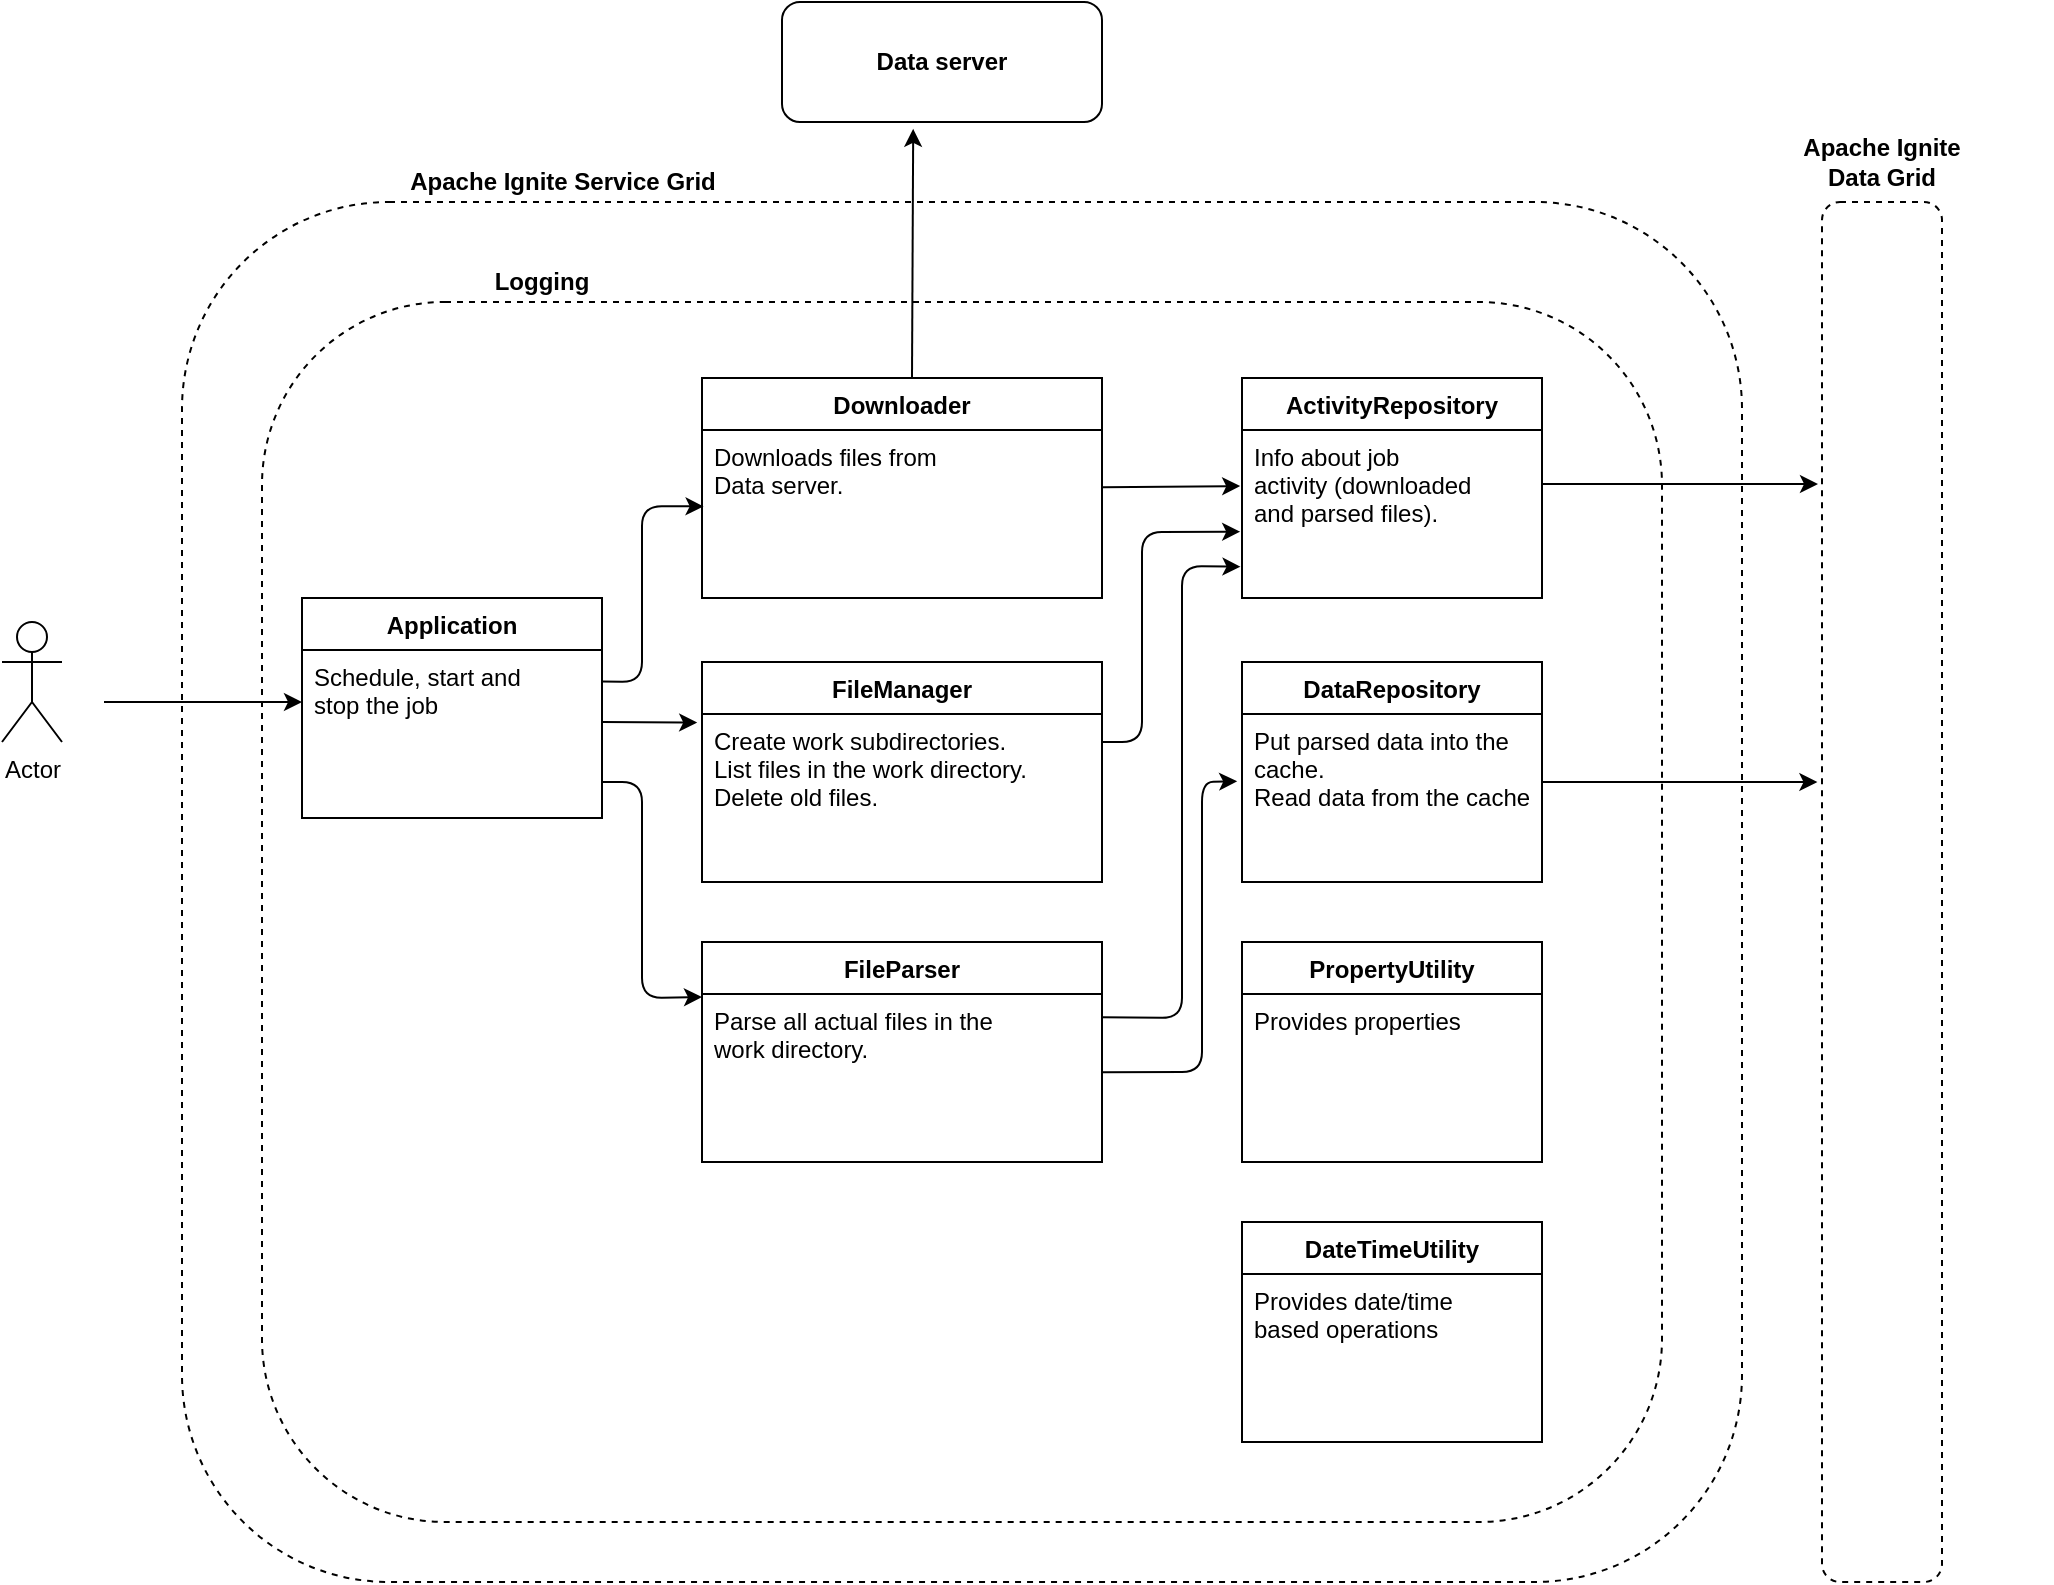 <mxfile version="13.7.5" type="device"><diagram id="C5RBs43oDa-KdzZeNtuy" name="Page-1"><mxGraphModel dx="1875" dy="1013" grid="1" gridSize="10" guides="1" tooltips="1" connect="1" arrows="1" fold="1" page="1" pageScale="1" pageWidth="827" pageHeight="1169" math="0" shadow="0"><root><mxCell id="WIyWlLk6GJQsqaUBKTNV-0"/><mxCell id="WIyWlLk6GJQsqaUBKTNV-1" parent="WIyWlLk6GJQsqaUBKTNV-0"/><mxCell id="zKgKGGC6zyN1PkFWZqHF-57" value="" style="rounded=1;whiteSpace=wrap;html=1;dashed=1;fillColor=none;" parent="WIyWlLk6GJQsqaUBKTNV-1" vertex="1"><mxGeometry x="-340" y="160" width="700" height="610" as="geometry"/></mxCell><mxCell id="zKgKGGC6zyN1PkFWZqHF-2" value="Actor" style="shape=umlActor;verticalLabelPosition=bottom;labelBackgroundColor=#ffffff;verticalAlign=top;html=1;outlineConnect=0;" parent="WIyWlLk6GJQsqaUBKTNV-1" vertex="1"><mxGeometry x="-470" y="320" width="30" height="60" as="geometry"/></mxCell><mxCell id="zKgKGGC6zyN1PkFWZqHF-4" value="" style="rounded=1;whiteSpace=wrap;html=1;dashed=1;fillColor=none;" parent="WIyWlLk6GJQsqaUBKTNV-1" vertex="1"><mxGeometry x="-380" y="110" width="780" height="690" as="geometry"/></mxCell><mxCell id="zKgKGGC6zyN1PkFWZqHF-5" value="&lt;b&gt;Apache Ignite Service Grid&lt;/b&gt;" style="text;html=1;align=center;verticalAlign=middle;resizable=0;points=[];autosize=1;" parent="WIyWlLk6GJQsqaUBKTNV-1" vertex="1"><mxGeometry x="-290" y="90" width="200" height="20" as="geometry"/></mxCell><mxCell id="zKgKGGC6zyN1PkFWZqHF-9" value="" style="endArrow=classic;html=1;entryX=0;entryY=0.5;entryDx=0;entryDy=0;" parent="WIyWlLk6GJQsqaUBKTNV-1" edge="1"><mxGeometry width="50" height="50" relative="1" as="geometry"><mxPoint x="-419" y="360" as="sourcePoint"/><mxPoint x="-320" y="360.0" as="targetPoint"/></mxGeometry></mxCell><mxCell id="zKgKGGC6zyN1PkFWZqHF-14" value="Application" style="swimlane;fontStyle=1;childLayout=stackLayout;horizontal=1;startSize=26;fillColor=none;horizontalStack=0;resizeParent=1;resizeParentMax=0;resizeLast=0;collapsible=1;marginBottom=0;" parent="WIyWlLk6GJQsqaUBKTNV-1" vertex="1"><mxGeometry x="-320" y="308" width="150" height="110" as="geometry"/></mxCell><mxCell id="zKgKGGC6zyN1PkFWZqHF-15" value="Schedule, start and &#xA;stop the job" style="text;strokeColor=none;fillColor=none;align=left;verticalAlign=top;spacingLeft=4;spacingRight=4;overflow=hidden;rotatable=0;points=[[0,0.5],[1,0.5]];portConstraint=eastwest;" parent="zKgKGGC6zyN1PkFWZqHF-14" vertex="1"><mxGeometry y="26" width="150" height="84" as="geometry"/></mxCell><mxCell id="zKgKGGC6zyN1PkFWZqHF-16" value="Downloader" style="swimlane;fontStyle=1;childLayout=stackLayout;horizontal=1;startSize=26;fillColor=none;horizontalStack=0;resizeParent=1;resizeParentMax=0;resizeLast=0;collapsible=1;marginBottom=0;" parent="WIyWlLk6GJQsqaUBKTNV-1" vertex="1"><mxGeometry x="-120" y="198" width="200" height="110" as="geometry"/></mxCell><mxCell id="zKgKGGC6zyN1PkFWZqHF-17" value="Downloads files from &#xA;Data server.&#xA;" style="text;strokeColor=none;fillColor=none;align=left;verticalAlign=top;spacingLeft=4;spacingRight=4;overflow=hidden;rotatable=0;points=[[0,0.5],[1,0.5]];portConstraint=eastwest;" parent="zKgKGGC6zyN1PkFWZqHF-16" vertex="1"><mxGeometry y="26" width="200" height="84" as="geometry"/></mxCell><mxCell id="zKgKGGC6zyN1PkFWZqHF-18" value="FileManager" style="swimlane;fontStyle=1;childLayout=stackLayout;horizontal=1;startSize=26;fillColor=none;horizontalStack=0;resizeParent=1;resizeParentMax=0;resizeLast=0;collapsible=1;marginBottom=0;" parent="WIyWlLk6GJQsqaUBKTNV-1" vertex="1"><mxGeometry x="-120" y="340" width="200" height="110" as="geometry"/></mxCell><mxCell id="zKgKGGC6zyN1PkFWZqHF-8" value="" style="endArrow=classic;html=1;entryX=0.004;entryY=0.455;entryDx=0;entryDy=0;entryPerimeter=0;" parent="zKgKGGC6zyN1PkFWZqHF-18" target="zKgKGGC6zyN1PkFWZqHF-17" edge="1"><mxGeometry width="50" height="50" relative="1" as="geometry"><mxPoint x="-50" y="9.76" as="sourcePoint"/><mxPoint x="40.48" y="10.08" as="targetPoint"/><Array as="points"><mxPoint x="-30" y="10"/><mxPoint x="-30" y="-78"/></Array></mxGeometry></mxCell><mxCell id="zKgKGGC6zyN1PkFWZqHF-19" value="Create work subdirectories.&#xA;List files in the work directory.&#xA;Delete old files.&#xA;" style="text;strokeColor=none;fillColor=none;align=left;verticalAlign=top;spacingLeft=4;spacingRight=4;overflow=hidden;rotatable=0;points=[[0,0.5],[1,0.5]];portConstraint=eastwest;" parent="zKgKGGC6zyN1PkFWZqHF-18" vertex="1"><mxGeometry y="26" width="200" height="84" as="geometry"/></mxCell><mxCell id="zKgKGGC6zyN1PkFWZqHF-22" value="" style="endArrow=classic;html=1;entryX=-0.012;entryY=0.051;entryDx=0;entryDy=0;entryPerimeter=0;" parent="zKgKGGC6zyN1PkFWZqHF-18" target="zKgKGGC6zyN1PkFWZqHF-19" edge="1"><mxGeometry width="50" height="50" relative="1" as="geometry"><mxPoint x="-50" y="30" as="sourcePoint"/><mxPoint x="40.48" y="30.32" as="targetPoint"/></mxGeometry></mxCell><mxCell id="zKgKGGC6zyN1PkFWZqHF-23" value="" style="endArrow=classic;html=1;entryX=0;entryY=0.25;entryDx=0;entryDy=0;" parent="zKgKGGC6zyN1PkFWZqHF-18" target="zKgKGGC6zyN1PkFWZqHF-20" edge="1"><mxGeometry width="50" height="50" relative="1" as="geometry"><mxPoint x="-50" y="60" as="sourcePoint"/><mxPoint x="40.48" y="60.32" as="targetPoint"/><Array as="points"><mxPoint x="-30" y="60"/><mxPoint x="-30" y="168"/></Array></mxGeometry></mxCell><mxCell id="zKgKGGC6zyN1PkFWZqHF-20" value="FileParser" style="swimlane;fontStyle=1;childLayout=stackLayout;horizontal=1;startSize=26;fillColor=none;horizontalStack=0;resizeParent=1;resizeParentMax=0;resizeLast=0;collapsible=1;marginBottom=0;" parent="WIyWlLk6GJQsqaUBKTNV-1" vertex="1"><mxGeometry x="-120" y="480" width="200" height="110" as="geometry"/></mxCell><mxCell id="zKgKGGC6zyN1PkFWZqHF-21" value="Parse all actual files in the&#xA; work directory." style="text;strokeColor=none;fillColor=none;align=left;verticalAlign=top;spacingLeft=4;spacingRight=4;overflow=hidden;rotatable=0;points=[[0,0.5],[1,0.5]];portConstraint=eastwest;" parent="zKgKGGC6zyN1PkFWZqHF-20" vertex="1"><mxGeometry y="26" width="200" height="84" as="geometry"/></mxCell><mxCell id="zKgKGGC6zyN1PkFWZqHF-26" value="DataRepository" style="swimlane;fontStyle=1;childLayout=stackLayout;horizontal=1;startSize=26;fillColor=none;horizontalStack=0;resizeParent=1;resizeParentMax=0;resizeLast=0;collapsible=1;marginBottom=0;" parent="WIyWlLk6GJQsqaUBKTNV-1" vertex="1"><mxGeometry x="150" y="340" width="150" height="110" as="geometry"/></mxCell><mxCell id="zKgKGGC6zyN1PkFWZqHF-27" value="Put parsed data into the &#xA;cache.&#xA;Read data from the cache.&#xA;&#xA;" style="text;strokeColor=none;fillColor=none;align=left;verticalAlign=top;spacingLeft=4;spacingRight=4;overflow=hidden;rotatable=0;points=[[0,0.5],[1,0.5]];portConstraint=eastwest;" parent="zKgKGGC6zyN1PkFWZqHF-26" vertex="1"><mxGeometry y="26" width="150" height="84" as="geometry"/></mxCell><mxCell id="zKgKGGC6zyN1PkFWZqHF-24" value="ActivityRepository" style="swimlane;fontStyle=1;childLayout=stackLayout;horizontal=1;startSize=26;fillColor=none;horizontalStack=0;resizeParent=1;resizeParentMax=0;resizeLast=0;collapsible=1;marginBottom=0;" parent="WIyWlLk6GJQsqaUBKTNV-1" vertex="1"><mxGeometry x="150" y="198" width="150" height="110" as="geometry"/></mxCell><mxCell id="zKgKGGC6zyN1PkFWZqHF-25" value="Info about job&#xA;activity (downloaded &#xA;and parsed files).&#xA;" style="text;strokeColor=none;fillColor=none;align=left;verticalAlign=top;spacingLeft=4;spacingRight=4;overflow=hidden;rotatable=0;points=[[0,0.5],[1,0.5]];portConstraint=eastwest;" parent="zKgKGGC6zyN1PkFWZqHF-24" vertex="1"><mxGeometry y="26" width="150" height="84" as="geometry"/></mxCell><mxCell id="zKgKGGC6zyN1PkFWZqHF-30" value="" style="endArrow=classic;html=1;entryX=-0.006;entryY=0.605;entryDx=0;entryDy=0;entryPerimeter=0;" parent="WIyWlLk6GJQsqaUBKTNV-1" target="zKgKGGC6zyN1PkFWZqHF-25" edge="1"><mxGeometry width="50" height="50" relative="1" as="geometry"><mxPoint x="80" y="380" as="sourcePoint"/><mxPoint x="130.8" y="292.46" as="targetPoint"/><Array as="points"><mxPoint x="100" y="380"/><mxPoint x="100" y="275"/></Array></mxGeometry></mxCell><mxCell id="zKgKGGC6zyN1PkFWZqHF-31" value="" style="endArrow=classic;html=1;entryX=-0.006;entryY=0.334;entryDx=0;entryDy=0;entryPerimeter=0;" parent="WIyWlLk6GJQsqaUBKTNV-1" target="zKgKGGC6zyN1PkFWZqHF-25" edge="1"><mxGeometry width="50" height="50" relative="1" as="geometry"><mxPoint x="80" y="252.66" as="sourcePoint"/><mxPoint x="127.6" y="252.944" as="targetPoint"/></mxGeometry></mxCell><mxCell id="zKgKGGC6zyN1PkFWZqHF-32" value="" style="endArrow=classic;html=1;entryX=-0.005;entryY=0.814;entryDx=0;entryDy=0;entryPerimeter=0;exitX=1;exitY=0.138;exitDx=0;exitDy=0;exitPerimeter=0;" parent="WIyWlLk6GJQsqaUBKTNV-1" source="zKgKGGC6zyN1PkFWZqHF-21" target="zKgKGGC6zyN1PkFWZqHF-25" edge="1"><mxGeometry width="50" height="50" relative="1" as="geometry"><mxPoint x="90" y="390.0" as="sourcePoint"/><mxPoint x="159.1" y="284.82" as="targetPoint"/><Array as="points"><mxPoint x="120" y="518"/><mxPoint x="120" y="292"/></Array></mxGeometry></mxCell><mxCell id="zKgKGGC6zyN1PkFWZqHF-33" value="" style="endArrow=classic;html=1;entryX=-0.016;entryY=0.4;entryDx=0;entryDy=0;entryPerimeter=0;" parent="WIyWlLk6GJQsqaUBKTNV-1" target="zKgKGGC6zyN1PkFWZqHF-27" edge="1"><mxGeometry width="50" height="50" relative="1" as="geometry"><mxPoint x="80" y="545.18" as="sourcePoint"/><mxPoint x="149.1" y="440.0" as="targetPoint"/><Array as="points"><mxPoint x="130" y="545"/><mxPoint x="130" y="400"/></Array></mxGeometry></mxCell><mxCell id="zKgKGGC6zyN1PkFWZqHF-58" value="&lt;b&gt;Logging&lt;/b&gt;" style="text;html=1;strokeColor=none;fillColor=none;align=center;verticalAlign=middle;whiteSpace=wrap;rounded=0;" parent="WIyWlLk6GJQsqaUBKTNV-1" vertex="1"><mxGeometry x="-260" y="140" width="120" height="20" as="geometry"/></mxCell><mxCell id="zKgKGGC6zyN1PkFWZqHF-59" value="" style="rounded=1;whiteSpace=wrap;html=1;fillColor=#ffffff;dashed=1;" parent="WIyWlLk6GJQsqaUBKTNV-1" vertex="1"><mxGeometry x="440" y="110" width="60" height="690" as="geometry"/></mxCell><mxCell id="zKgKGGC6zyN1PkFWZqHF-60" value="&lt;div&gt;&lt;b&gt;Apache Ignite &lt;br&gt;&lt;/b&gt;&lt;/div&gt;&lt;div&gt;&lt;b&gt;Data Grid&lt;/b&gt;&lt;/div&gt;" style="text;html=1;strokeColor=none;fillColor=none;align=center;verticalAlign=middle;whiteSpace=wrap;rounded=0;dashed=1;" parent="WIyWlLk6GJQsqaUBKTNV-1" vertex="1"><mxGeometry x="385" y="80" width="170" height="20" as="geometry"/></mxCell><mxCell id="zKgKGGC6zyN1PkFWZqHF-61" value="" style="endArrow=classic;html=1;exitX=1.002;exitY=0.321;exitDx=0;exitDy=0;exitPerimeter=0;" parent="WIyWlLk6GJQsqaUBKTNV-1" source="zKgKGGC6zyN1PkFWZqHF-25" edge="1"><mxGeometry width="50" height="50" relative="1" as="geometry"><mxPoint x="300" y="253.3" as="sourcePoint"/><mxPoint x="438" y="251" as="targetPoint"/></mxGeometry></mxCell><mxCell id="zKgKGGC6zyN1PkFWZqHF-62" value="" style="endArrow=classic;html=1;exitX=1.002;exitY=0.321;exitDx=0;exitDy=0;exitPerimeter=0;" parent="WIyWlLk6GJQsqaUBKTNV-1" edge="1"><mxGeometry width="50" height="50" relative="1" as="geometry"><mxPoint x="300.0" y="400.004" as="sourcePoint"/><mxPoint x="437.7" y="400.04" as="targetPoint"/></mxGeometry></mxCell><mxCell id="zKgKGGC6zyN1PkFWZqHF-65" value="&lt;b&gt;Data server&lt;/b&gt;" style="rounded=1;whiteSpace=wrap;html=1;fillColor=#ffffff;" parent="WIyWlLk6GJQsqaUBKTNV-1" vertex="1"><mxGeometry x="-80" y="10" width="160" height="60" as="geometry"/></mxCell><mxCell id="zKgKGGC6zyN1PkFWZqHF-66" value="" style="endArrow=classic;html=1;shadow=0;strokeColor=#000000;entryX=0.41;entryY=1.057;entryDx=0;entryDy=0;entryPerimeter=0;" parent="WIyWlLk6GJQsqaUBKTNV-1" target="zKgKGGC6zyN1PkFWZqHF-65" edge="1"><mxGeometry width="50" height="50" relative="1" as="geometry"><mxPoint x="-15" y="198" as="sourcePoint"/><mxPoint x="35" y="148" as="targetPoint"/></mxGeometry></mxCell><mxCell id="zKgKGGC6zyN1PkFWZqHF-42" value="PropertyUtility" style="swimlane;fontStyle=1;childLayout=stackLayout;horizontal=1;startSize=26;fillColor=none;horizontalStack=0;resizeParent=1;resizeParentMax=0;resizeLast=0;collapsible=1;marginBottom=0;" parent="WIyWlLk6GJQsqaUBKTNV-1" vertex="1"><mxGeometry x="150" y="480" width="150" height="110" as="geometry"/></mxCell><mxCell id="zKgKGGC6zyN1PkFWZqHF-43" value="Provides properties" style="text;strokeColor=none;fillColor=none;align=left;verticalAlign=top;spacingLeft=4;spacingRight=4;overflow=hidden;rotatable=0;points=[[0,0.5],[1,0.5]];portConstraint=eastwest;" parent="zKgKGGC6zyN1PkFWZqHF-42" vertex="1"><mxGeometry y="26" width="150" height="84" as="geometry"/></mxCell><mxCell id="zKgKGGC6zyN1PkFWZqHF-55" value="DateTimeUtility" style="swimlane;fontStyle=1;childLayout=stackLayout;horizontal=1;startSize=26;fillColor=none;horizontalStack=0;resizeParent=1;resizeParentMax=0;resizeLast=0;collapsible=1;marginBottom=0;" parent="WIyWlLk6GJQsqaUBKTNV-1" vertex="1"><mxGeometry x="150" y="620" width="150" height="110" as="geometry"/></mxCell><mxCell id="zKgKGGC6zyN1PkFWZqHF-56" value="Provides date/time&#xA;based operations&#xA;" style="text;strokeColor=none;fillColor=none;align=left;verticalAlign=top;spacingLeft=4;spacingRight=4;overflow=hidden;rotatable=0;points=[[0,0.5],[1,0.5]];portConstraint=eastwest;" parent="zKgKGGC6zyN1PkFWZqHF-55" vertex="1"><mxGeometry y="26" width="150" height="84" as="geometry"/></mxCell></root></mxGraphModel></diagram></mxfile>